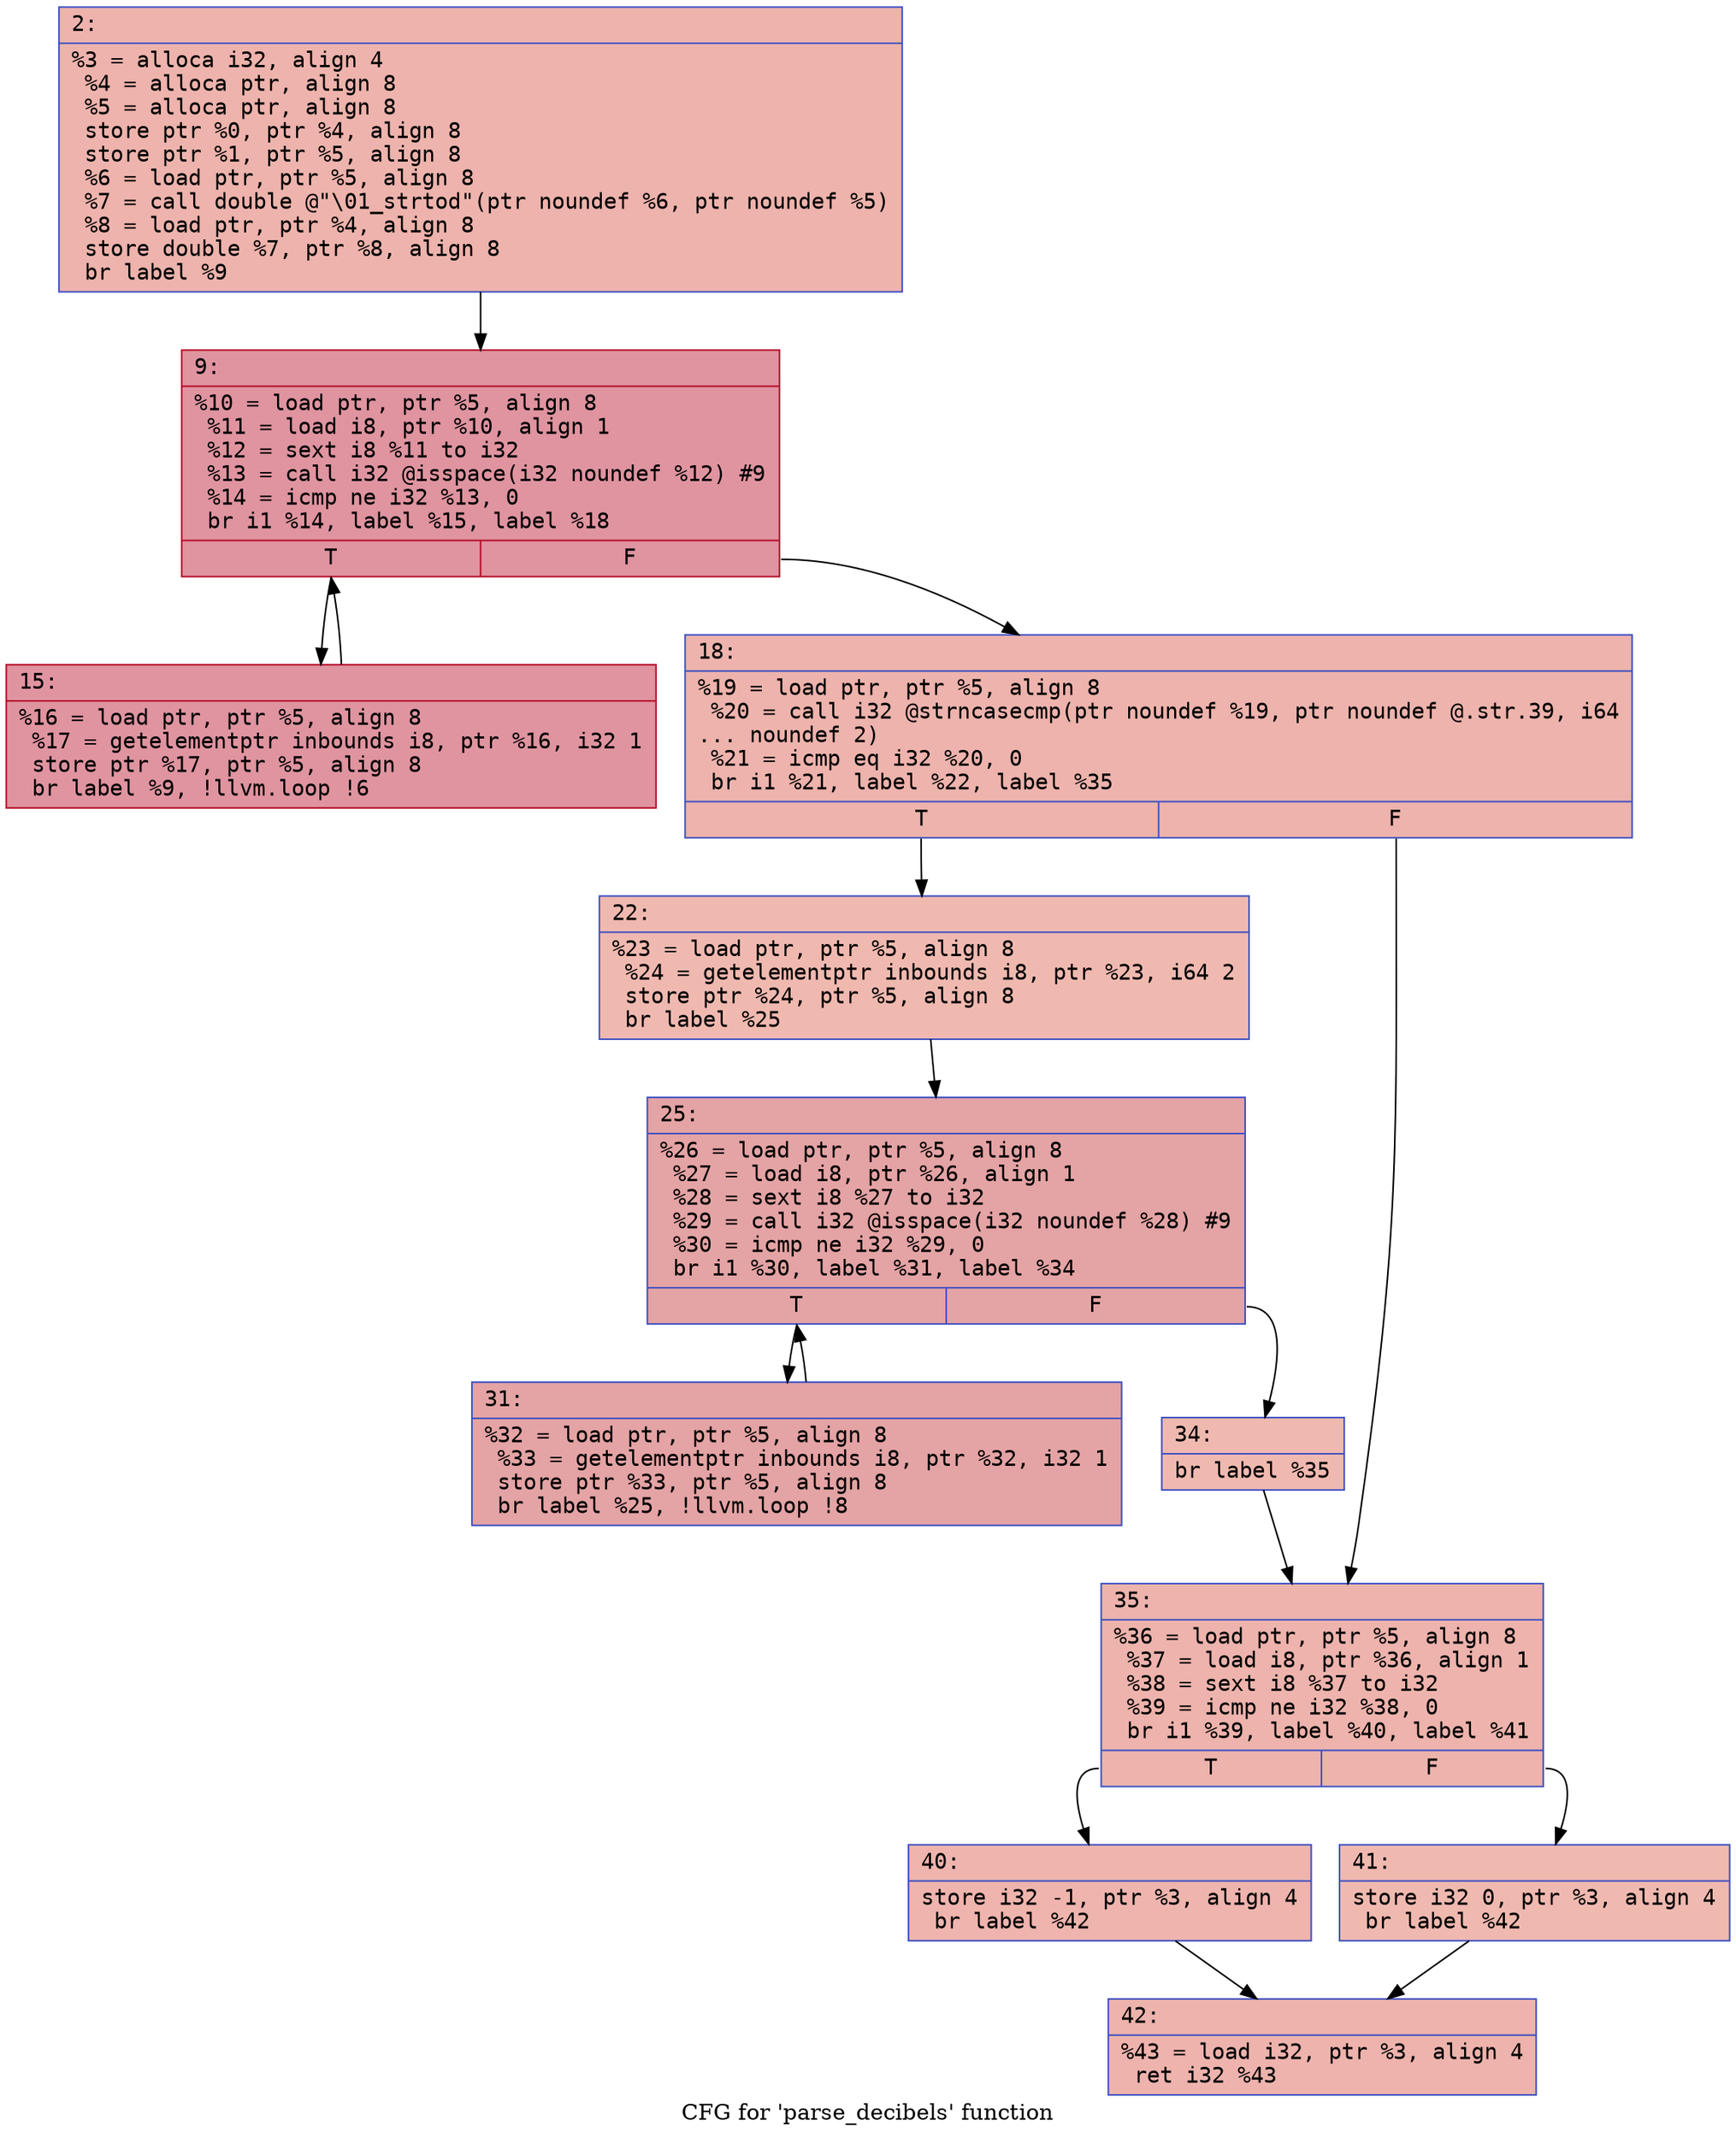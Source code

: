 digraph "CFG for 'parse_decibels' function" {
	label="CFG for 'parse_decibels' function";

	Node0x600002e74730 [shape=record,color="#3d50c3ff", style=filled, fillcolor="#d6524470" fontname="Courier",label="{2:\l|  %3 = alloca i32, align 4\l  %4 = alloca ptr, align 8\l  %5 = alloca ptr, align 8\l  store ptr %0, ptr %4, align 8\l  store ptr %1, ptr %5, align 8\l  %6 = load ptr, ptr %5, align 8\l  %7 = call double @\"\\01_strtod\"(ptr noundef %6, ptr noundef %5)\l  %8 = load ptr, ptr %4, align 8\l  store double %7, ptr %8, align 8\l  br label %9\l}"];
	Node0x600002e74730 -> Node0x600002e74780[tooltip="2 -> 9\nProbability 100.00%" ];
	Node0x600002e74780 [shape=record,color="#b70d28ff", style=filled, fillcolor="#b70d2870" fontname="Courier",label="{9:\l|  %10 = load ptr, ptr %5, align 8\l  %11 = load i8, ptr %10, align 1\l  %12 = sext i8 %11 to i32\l  %13 = call i32 @isspace(i32 noundef %12) #9\l  %14 = icmp ne i32 %13, 0\l  br i1 %14, label %15, label %18\l|{<s0>T|<s1>F}}"];
	Node0x600002e74780:s0 -> Node0x600002e747d0[tooltip="9 -> 15\nProbability 96.88%" ];
	Node0x600002e74780:s1 -> Node0x600002e74820[tooltip="9 -> 18\nProbability 3.12%" ];
	Node0x600002e747d0 [shape=record,color="#b70d28ff", style=filled, fillcolor="#b70d2870" fontname="Courier",label="{15:\l|  %16 = load ptr, ptr %5, align 8\l  %17 = getelementptr inbounds i8, ptr %16, i32 1\l  store ptr %17, ptr %5, align 8\l  br label %9, !llvm.loop !6\l}"];
	Node0x600002e747d0 -> Node0x600002e74780[tooltip="15 -> 9\nProbability 100.00%" ];
	Node0x600002e74820 [shape=record,color="#3d50c3ff", style=filled, fillcolor="#d6524470" fontname="Courier",label="{18:\l|  %19 = load ptr, ptr %5, align 8\l  %20 = call i32 @strncasecmp(ptr noundef %19, ptr noundef @.str.39, i64\l... noundef 2)\l  %21 = icmp eq i32 %20, 0\l  br i1 %21, label %22, label %35\l|{<s0>T|<s1>F}}"];
	Node0x600002e74820:s0 -> Node0x600002e74870[tooltip="18 -> 22\nProbability 37.50%" ];
	Node0x600002e74820:s1 -> Node0x600002e749b0[tooltip="18 -> 35\nProbability 62.50%" ];
	Node0x600002e74870 [shape=record,color="#3d50c3ff", style=filled, fillcolor="#de614d70" fontname="Courier",label="{22:\l|  %23 = load ptr, ptr %5, align 8\l  %24 = getelementptr inbounds i8, ptr %23, i64 2\l  store ptr %24, ptr %5, align 8\l  br label %25\l}"];
	Node0x600002e74870 -> Node0x600002e748c0[tooltip="22 -> 25\nProbability 100.00%" ];
	Node0x600002e748c0 [shape=record,color="#3d50c3ff", style=filled, fillcolor="#c32e3170" fontname="Courier",label="{25:\l|  %26 = load ptr, ptr %5, align 8\l  %27 = load i8, ptr %26, align 1\l  %28 = sext i8 %27 to i32\l  %29 = call i32 @isspace(i32 noundef %28) #9\l  %30 = icmp ne i32 %29, 0\l  br i1 %30, label %31, label %34\l|{<s0>T|<s1>F}}"];
	Node0x600002e748c0:s0 -> Node0x600002e74910[tooltip="25 -> 31\nProbability 96.88%" ];
	Node0x600002e748c0:s1 -> Node0x600002e74960[tooltip="25 -> 34\nProbability 3.12%" ];
	Node0x600002e74910 [shape=record,color="#3d50c3ff", style=filled, fillcolor="#c32e3170" fontname="Courier",label="{31:\l|  %32 = load ptr, ptr %5, align 8\l  %33 = getelementptr inbounds i8, ptr %32, i32 1\l  store ptr %33, ptr %5, align 8\l  br label %25, !llvm.loop !8\l}"];
	Node0x600002e74910 -> Node0x600002e748c0[tooltip="31 -> 25\nProbability 100.00%" ];
	Node0x600002e74960 [shape=record,color="#3d50c3ff", style=filled, fillcolor="#de614d70" fontname="Courier",label="{34:\l|  br label %35\l}"];
	Node0x600002e74960 -> Node0x600002e749b0[tooltip="34 -> 35\nProbability 100.00%" ];
	Node0x600002e749b0 [shape=record,color="#3d50c3ff", style=filled, fillcolor="#d6524470" fontname="Courier",label="{35:\l|  %36 = load ptr, ptr %5, align 8\l  %37 = load i8, ptr %36, align 1\l  %38 = sext i8 %37 to i32\l  %39 = icmp ne i32 %38, 0\l  br i1 %39, label %40, label %41\l|{<s0>T|<s1>F}}"];
	Node0x600002e749b0:s0 -> Node0x600002e74a00[tooltip="35 -> 40\nProbability 62.50%" ];
	Node0x600002e749b0:s1 -> Node0x600002e74a50[tooltip="35 -> 41\nProbability 37.50%" ];
	Node0x600002e74a00 [shape=record,color="#3d50c3ff", style=filled, fillcolor="#d8564670" fontname="Courier",label="{40:\l|  store i32 -1, ptr %3, align 4\l  br label %42\l}"];
	Node0x600002e74a00 -> Node0x600002e74aa0[tooltip="40 -> 42\nProbability 100.00%" ];
	Node0x600002e74a50 [shape=record,color="#3d50c3ff", style=filled, fillcolor="#de614d70" fontname="Courier",label="{41:\l|  store i32 0, ptr %3, align 4\l  br label %42\l}"];
	Node0x600002e74a50 -> Node0x600002e74aa0[tooltip="41 -> 42\nProbability 100.00%" ];
	Node0x600002e74aa0 [shape=record,color="#3d50c3ff", style=filled, fillcolor="#d6524470" fontname="Courier",label="{42:\l|  %43 = load i32, ptr %3, align 4\l  ret i32 %43\l}"];
}
